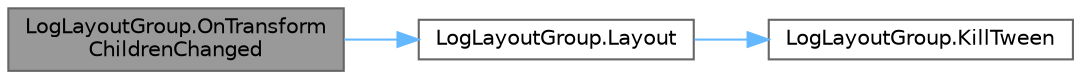 digraph "LogLayoutGroup.OnTransformChildrenChanged"
{
 // LATEX_PDF_SIZE
  bgcolor="transparent";
  edge [fontname=Helvetica,fontsize=10,labelfontname=Helvetica,labelfontsize=10];
  node [fontname=Helvetica,fontsize=10,shape=box,height=0.2,width=0.4];
  rankdir="LR";
  Node1 [id="Node000001",label="LogLayoutGroup.OnTransform\lChildrenChanged",height=0.2,width=0.4,color="gray40", fillcolor="grey60", style="filled", fontcolor="black",tooltip=" "];
  Node1 -> Node2 [id="edge1_Node000001_Node000002",color="steelblue1",style="solid",tooltip=" "];
  Node2 [id="Node000002",label="LogLayoutGroup.Layout",height=0.2,width=0.4,color="grey40", fillcolor="white", style="filled",URL="$class_log_layout_group.html#a0c82d632a6f7265da286d7e2f02cabe8",tooltip="レイアウトを操作"];
  Node2 -> Node3 [id="edge2_Node000002_Node000003",color="steelblue1",style="solid",tooltip=" "];
  Node3 [id="Node000003",label="LogLayoutGroup.KillTween",height=0.2,width=0.4,color="grey40", fillcolor="white", style="filled",URL="$class_log_layout_group.html#a8f30c1454416e00c2a6a156f47b1a478",tooltip=" "];
}

